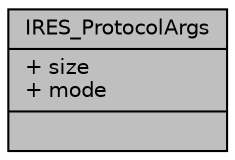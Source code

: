 digraph "IRES_ProtocolArgs"
{
  edge [fontname="Helvetica",fontsize="10",labelfontname="Helvetica",labelfontsize="10"];
  node [fontname="Helvetica",fontsize="10",shape=record];
  Node1 [label="{IRES_ProtocolArgs\n|+ size\l+ mode\l|}",height=0.2,width=0.4,color="black", fillcolor="grey75", style="filled", fontcolor="black"];
}
